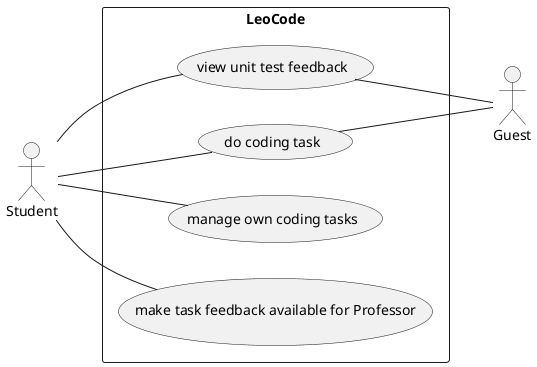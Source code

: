 @startuml

left to right direction
:Student:
:Guest:
rectangle LeoCode{


Guest -up- (do coding task)
Guest -up- (view unit test feedback)

Student -- (manage own coding tasks)
Student -- (do coding task)
Student -- (view unit test feedback)
Student -- (make task feedback available for Professor)

}

@enduml